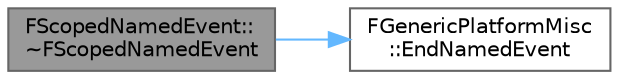 digraph "FScopedNamedEvent::~FScopedNamedEvent"
{
 // INTERACTIVE_SVG=YES
 // LATEX_PDF_SIZE
  bgcolor="transparent";
  edge [fontname=Helvetica,fontsize=10,labelfontname=Helvetica,labelfontsize=10];
  node [fontname=Helvetica,fontsize=10,shape=box,height=0.2,width=0.4];
  rankdir="LR";
  Node1 [id="Node000001",label="FScopedNamedEvent::\l~FScopedNamedEvent",height=0.2,width=0.4,color="gray40", fillcolor="grey60", style="filled", fontcolor="black",tooltip=" "];
  Node1 -> Node2 [id="edge1_Node000001_Node000002",color="steelblue1",style="solid",tooltip=" "];
  Node2 [id="Node000002",label="FGenericPlatformMisc\l::EndNamedEvent",height=0.2,width=0.4,color="grey40", fillcolor="white", style="filled",URL="$d1/de8/structFGenericPlatformMisc.html#aa77cbcde75b6b531fe6e435d6f79cfc8",tooltip=" "];
}
